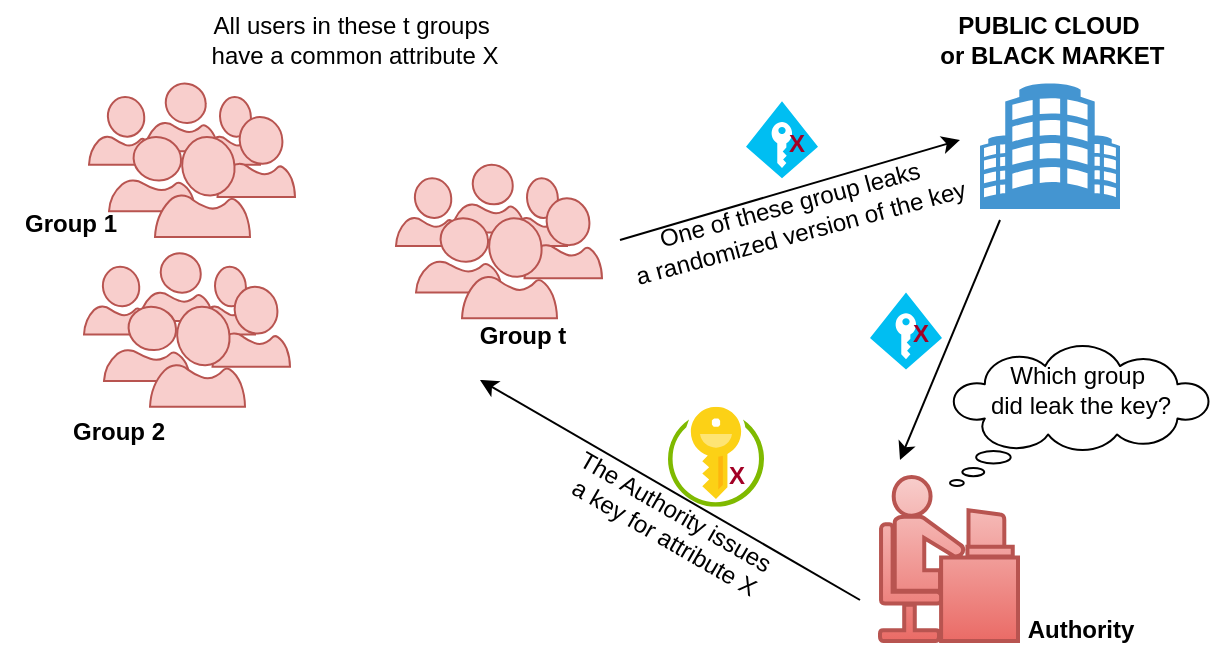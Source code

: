 <mxfile version="26.1.1">
  <diagram name="Page-1" id="iNv-rYqBdV9eewJ0w_0u">
    <mxGraphModel dx="956" dy="551" grid="1" gridSize="10" guides="1" tooltips="1" connect="1" arrows="1" fold="1" page="1" pageScale="1" pageWidth="827" pageHeight="1169" math="0" shadow="0">
      <root>
        <mxCell id="0" />
        <mxCell id="1" parent="0" />
        <mxCell id="Tk-aLL4FKmr5D07AJqrm-2" value="" style="whiteSpace=wrap;html=1;shape=mxgraph.basic.cloud_callout" vertex="1" parent="1">
          <mxGeometry x="525" y="543" width="130" height="70" as="geometry" />
        </mxCell>
        <mxCell id="Tk-aLL4FKmr5D07AJqrm-13" value="" style="image;sketch=0;aspect=fixed;html=1;points=[];align=center;fontSize=12;image=img/lib/mscae/Key_Vaults.svg;" vertex="1" parent="1">
          <mxGeometry x="384" y="573.39" width="48" height="50" as="geometry" />
        </mxCell>
        <mxCell id="Tk-aLL4FKmr5D07AJqrm-19" value="" style="verticalLabelPosition=bottom;html=1;verticalAlign=top;align=center;strokeColor=#b85450;fillColor=#f8cecc;shape=mxgraph.azure.user;" vertex="1" parent="1">
          <mxGeometry x="122.5" y="411.74" width="36.25" height="33.86" as="geometry" />
        </mxCell>
        <mxCell id="r3IqpD6B1Du6_-x1D-pc-7" value="PUBLIC CLOUD&lt;div&gt;&amp;nbsp;or BLACK MARKET&lt;/div&gt;" style="text;html=1;align=center;verticalAlign=middle;resizable=0;points=[];autosize=1;strokeColor=none;fillColor=none;fontStyle=1" parent="1" vertex="1">
          <mxGeometry x="509" y="370.0" width="130" height="40" as="geometry" />
        </mxCell>
        <mxCell id="r3IqpD6B1Du6_-x1D-pc-16" value="" style="verticalLabelPosition=bottom;html=1;verticalAlign=top;align=center;strokeColor=#b85450;fillColor=#f8cecc;shape=mxgraph.azure.user;" parent="1" vertex="1">
          <mxGeometry x="152" y="418.53" width="28" height="33.86" as="geometry" />
        </mxCell>
        <mxCell id="r3IqpD6B1Du6_-x1D-pc-18" value="" style="shape=mxgraph.cisco.people.androgenous_person;html=1;pointerEvents=1;dashed=0;fillColor=#f8cecc;strokeColor=#b85450;strokeWidth=2;verticalLabelPosition=bottom;verticalAlign=top;align=center;outlineConnect=0;gradientColor=#ea6b66;" parent="1" vertex="1">
          <mxGeometry x="490" y="608.53" width="69" height="82" as="geometry" />
        </mxCell>
        <mxCell id="r3IqpD6B1Du6_-x1D-pc-19" value="&lt;font color=&quot;#a20025&quot;&gt;X&lt;/font&gt;" style="text;html=1;align=center;verticalAlign=middle;resizable=0;points=[];autosize=1;strokeColor=none;fillColor=none;fontStyle=1" parent="1" vertex="1">
          <mxGeometry x="403" y="593.39" width="30" height="30" as="geometry" />
        </mxCell>
        <mxCell id="r3IqpD6B1Du6_-x1D-pc-36" value="Authority" style="text;html=1;align=center;verticalAlign=middle;resizable=0;points=[];autosize=1;strokeColor=none;fillColor=none;fontStyle=1" parent="1" vertex="1">
          <mxGeometry x="555" y="670" width="70" height="30" as="geometry" />
        </mxCell>
        <mxCell id="r3IqpD6B1Du6_-x1D-pc-43" value="" style="verticalLabelPosition=bottom;html=1;verticalAlign=top;align=center;strokeColor=#b85450;fillColor=#f8cecc;shape=mxgraph.azure.user;" parent="1" vertex="1">
          <mxGeometry x="94.5" y="418.53" width="33" height="33.86" as="geometry" />
        </mxCell>
        <mxCell id="Tk-aLL4FKmr5D07AJqrm-1" value="All users in these t groups&amp;nbsp;&lt;div&gt;have a common attribute X&lt;/div&gt;" style="text;html=1;align=center;verticalAlign=middle;resizable=0;points=[];autosize=1;strokeColor=none;fillColor=none;" vertex="1" parent="1">
          <mxGeometry x="142.25" y="370" width="170" height="40" as="geometry" />
        </mxCell>
        <mxCell id="Tk-aLL4FKmr5D07AJqrm-9" value="&lt;b&gt;Group 1&lt;/b&gt;" style="text;html=1;align=center;verticalAlign=middle;resizable=0;points=[];autosize=1;strokeColor=none;fillColor=none;" vertex="1" parent="1">
          <mxGeometry x="50" y="466.6" width="70" height="30" as="geometry" />
        </mxCell>
        <mxCell id="Tk-aLL4FKmr5D07AJqrm-10" value="&lt;b&gt;Group 2&lt;/b&gt;" style="text;html=1;align=center;verticalAlign=middle;resizable=0;points=[];autosize=1;strokeColor=none;fillColor=none;" vertex="1" parent="1">
          <mxGeometry x="73.5" y="570.53" width="70" height="30" as="geometry" />
        </mxCell>
        <mxCell id="Tk-aLL4FKmr5D07AJqrm-11" value="&lt;b&gt;Group t&lt;/b&gt;" style="text;html=1;align=center;verticalAlign=middle;resizable=0;points=[];autosize=1;strokeColor=none;fillColor=none;" vertex="1" parent="1">
          <mxGeometry x="276" y="523.39" width="70" height="30" as="geometry" />
        </mxCell>
        <mxCell id="Tk-aLL4FKmr5D07AJqrm-14" value="Which group&amp;nbsp;&lt;div&gt;did leak the key?&lt;/div&gt;" style="text;html=1;align=center;verticalAlign=middle;resizable=0;points=[];autosize=1;strokeColor=none;fillColor=none;" vertex="1" parent="1">
          <mxGeometry x="535" y="545.0" width="110" height="40" as="geometry" />
        </mxCell>
        <mxCell id="Tk-aLL4FKmr5D07AJqrm-16" value="" style="verticalLabelPosition=bottom;html=1;verticalAlign=top;align=center;strokeColor=#b85450;fillColor=#f8cecc;shape=mxgraph.azure.user;" vertex="1" parent="1">
          <mxGeometry x="104.5" y="438.53" width="43" height="37.07" as="geometry" />
        </mxCell>
        <mxCell id="Tk-aLL4FKmr5D07AJqrm-17" value="" style="verticalLabelPosition=bottom;html=1;verticalAlign=top;align=center;strokeColor=#b85450;fillColor=#f8cecc;shape=mxgraph.azure.user;" vertex="1" parent="1">
          <mxGeometry x="158.75" y="428.53" width="38.75" height="40" as="geometry" />
        </mxCell>
        <mxCell id="Tk-aLL4FKmr5D07AJqrm-18" value="" style="verticalLabelPosition=bottom;html=1;verticalAlign=top;align=center;strokeColor=#b85450;fillColor=#f8cecc;shape=mxgraph.azure.user;" vertex="1" parent="1">
          <mxGeometry x="127.5" y="438.53" width="47.5" height="50" as="geometry" />
        </mxCell>
        <mxCell id="Tk-aLL4FKmr5D07AJqrm-20" value="" style="verticalLabelPosition=bottom;html=1;verticalAlign=top;align=center;strokeColor=#b85450;fillColor=#f8cecc;shape=mxgraph.azure.user;" vertex="1" parent="1">
          <mxGeometry x="120" y="496.6" width="36.25" height="33.86" as="geometry" />
        </mxCell>
        <mxCell id="Tk-aLL4FKmr5D07AJqrm-21" value="" style="verticalLabelPosition=bottom;html=1;verticalAlign=top;align=center;strokeColor=#b85450;fillColor=#f8cecc;shape=mxgraph.azure.user;" vertex="1" parent="1">
          <mxGeometry x="149.5" y="503.39" width="28" height="33.86" as="geometry" />
        </mxCell>
        <mxCell id="Tk-aLL4FKmr5D07AJqrm-22" value="" style="verticalLabelPosition=bottom;html=1;verticalAlign=top;align=center;strokeColor=#b85450;fillColor=#f8cecc;shape=mxgraph.azure.user;" vertex="1" parent="1">
          <mxGeometry x="92" y="503.39" width="33" height="33.86" as="geometry" />
        </mxCell>
        <mxCell id="Tk-aLL4FKmr5D07AJqrm-23" value="" style="verticalLabelPosition=bottom;html=1;verticalAlign=top;align=center;strokeColor=#b85450;fillColor=#f8cecc;shape=mxgraph.azure.user;" vertex="1" parent="1">
          <mxGeometry x="102" y="523.39" width="43" height="37.07" as="geometry" />
        </mxCell>
        <mxCell id="Tk-aLL4FKmr5D07AJqrm-24" value="" style="verticalLabelPosition=bottom;html=1;verticalAlign=top;align=center;strokeColor=#b85450;fillColor=#f8cecc;shape=mxgraph.azure.user;" vertex="1" parent="1">
          <mxGeometry x="156.25" y="513.39" width="38.75" height="40" as="geometry" />
        </mxCell>
        <mxCell id="Tk-aLL4FKmr5D07AJqrm-25" value="" style="verticalLabelPosition=bottom;html=1;verticalAlign=top;align=center;strokeColor=#b85450;fillColor=#f8cecc;shape=mxgraph.azure.user;" vertex="1" parent="1">
          <mxGeometry x="125" y="523.39" width="47.5" height="50" as="geometry" />
        </mxCell>
        <mxCell id="Tk-aLL4FKmr5D07AJqrm-32" value="" style="verticalLabelPosition=bottom;html=1;verticalAlign=top;align=center;strokeColor=#b85450;fillColor=#f8cecc;shape=mxgraph.azure.user;" vertex="1" parent="1">
          <mxGeometry x="276" y="452.39" width="36.25" height="33.86" as="geometry" />
        </mxCell>
        <mxCell id="Tk-aLL4FKmr5D07AJqrm-33" value="" style="verticalLabelPosition=bottom;html=1;verticalAlign=top;align=center;strokeColor=#b85450;fillColor=#f8cecc;shape=mxgraph.azure.user;" vertex="1" parent="1">
          <mxGeometry x="305.5" y="459.18" width="28" height="33.86" as="geometry" />
        </mxCell>
        <mxCell id="Tk-aLL4FKmr5D07AJqrm-34" value="" style="verticalLabelPosition=bottom;html=1;verticalAlign=top;align=center;strokeColor=#b85450;fillColor=#f8cecc;shape=mxgraph.azure.user;" vertex="1" parent="1">
          <mxGeometry x="248" y="459.18" width="33" height="33.86" as="geometry" />
        </mxCell>
        <mxCell id="Tk-aLL4FKmr5D07AJqrm-35" value="" style="verticalLabelPosition=bottom;html=1;verticalAlign=top;align=center;strokeColor=#b85450;fillColor=#f8cecc;shape=mxgraph.azure.user;" vertex="1" parent="1">
          <mxGeometry x="258" y="479.18" width="43" height="37.07" as="geometry" />
        </mxCell>
        <mxCell id="Tk-aLL4FKmr5D07AJqrm-36" value="" style="verticalLabelPosition=bottom;html=1;verticalAlign=top;align=center;strokeColor=#b85450;fillColor=#f8cecc;shape=mxgraph.azure.user;" vertex="1" parent="1">
          <mxGeometry x="312.25" y="469.18" width="38.75" height="40" as="geometry" />
        </mxCell>
        <mxCell id="Tk-aLL4FKmr5D07AJqrm-37" value="" style="verticalLabelPosition=bottom;html=1;verticalAlign=top;align=center;strokeColor=#b85450;fillColor=#f8cecc;shape=mxgraph.azure.user;" vertex="1" parent="1">
          <mxGeometry x="281" y="479.18" width="47.5" height="50" as="geometry" />
        </mxCell>
        <mxCell id="Tk-aLL4FKmr5D07AJqrm-49" value="" style="shadow=0;dashed=0;html=1;strokeColor=none;fillColor=#4495D1;labelPosition=center;verticalLabelPosition=bottom;verticalAlign=top;align=center;outlineConnect=0;shape=mxgraph.veeam.building;" vertex="1" parent="1">
          <mxGeometry x="540" y="411.74" width="70" height="62.81" as="geometry" />
        </mxCell>
        <mxCell id="Tk-aLL4FKmr5D07AJqrm-52" value="" style="endArrow=classic;html=1;rounded=0;" edge="1" parent="1">
          <mxGeometry width="50" height="50" relative="1" as="geometry">
            <mxPoint x="480" y="670" as="sourcePoint" />
            <mxPoint x="290" y="560" as="targetPoint" />
          </mxGeometry>
        </mxCell>
        <mxCell id="Tk-aLL4FKmr5D07AJqrm-53" value="The Authority issues&amp;nbsp;&lt;div&gt;a key for attribute X&lt;div&gt;&lt;br&gt;&lt;/div&gt;&lt;/div&gt;" style="text;html=1;align=center;verticalAlign=middle;resizable=0;points=[];autosize=1;strokeColor=none;fillColor=none;rotation=30;" vertex="1" parent="1">
          <mxGeometry x="312.25" y="608.53" width="140" height="60" as="geometry" />
        </mxCell>
        <mxCell id="Tk-aLL4FKmr5D07AJqrm-56" value="" style="verticalLabelPosition=bottom;html=1;verticalAlign=top;align=center;strokeColor=none;fillColor=#00BEF2;shape=mxgraph.azure.access_control;" vertex="1" parent="1">
          <mxGeometry x="423" y="420.65" width="36" height="38.53" as="geometry" />
        </mxCell>
        <mxCell id="Tk-aLL4FKmr5D07AJqrm-57" value="&lt;font color=&quot;#a20025&quot;&gt;X&lt;/font&gt;" style="text;html=1;align=center;verticalAlign=middle;resizable=0;points=[];autosize=1;strokeColor=none;fillColor=none;fontStyle=1" vertex="1" parent="1">
          <mxGeometry x="433" y="426.85" width="30" height="30" as="geometry" />
        </mxCell>
        <mxCell id="Tk-aLL4FKmr5D07AJqrm-58" value="" style="endArrow=classic;html=1;rounded=0;" edge="1" parent="1">
          <mxGeometry width="50" height="50" relative="1" as="geometry">
            <mxPoint x="360" y="490" as="sourcePoint" />
            <mxPoint x="530" y="440" as="targetPoint" />
          </mxGeometry>
        </mxCell>
        <mxCell id="Tk-aLL4FKmr5D07AJqrm-59" value="One of these group leaks&amp;nbsp;&lt;div&gt;a randomized version of the key&lt;/div&gt;" style="text;html=1;align=center;verticalAlign=middle;resizable=0;points=[];autosize=1;strokeColor=none;fillColor=none;rotation=-15;" vertex="1" parent="1">
          <mxGeometry x="353" y="459.18" width="190" height="40" as="geometry" />
        </mxCell>
        <mxCell id="Tk-aLL4FKmr5D07AJqrm-60" value="" style="verticalLabelPosition=bottom;html=1;verticalAlign=top;align=center;strokeColor=none;fillColor=#00BEF2;shape=mxgraph.azure.access_control;" vertex="1" parent="1">
          <mxGeometry x="485" y="516.25" width="36" height="38.53" as="geometry" />
        </mxCell>
        <mxCell id="Tk-aLL4FKmr5D07AJqrm-61" value="&lt;font color=&quot;#a20025&quot;&gt;X&lt;/font&gt;" style="text;html=1;align=center;verticalAlign=middle;resizable=0;points=[];autosize=1;strokeColor=none;fillColor=none;fontStyle=1" vertex="1" parent="1">
          <mxGeometry x="495" y="522.45" width="30" height="30" as="geometry" />
        </mxCell>
        <mxCell id="Tk-aLL4FKmr5D07AJqrm-62" value="" style="endArrow=classic;html=1;rounded=0;" edge="1" parent="1">
          <mxGeometry width="50" height="50" relative="1" as="geometry">
            <mxPoint x="550" y="480" as="sourcePoint" />
            <mxPoint x="500" y="600" as="targetPoint" />
          </mxGeometry>
        </mxCell>
      </root>
    </mxGraphModel>
  </diagram>
</mxfile>
